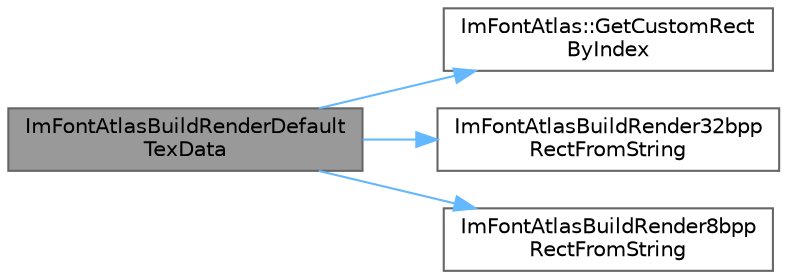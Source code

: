 digraph "ImFontAtlasBuildRenderDefaultTexData"
{
 // LATEX_PDF_SIZE
  bgcolor="transparent";
  edge [fontname=Helvetica,fontsize=10,labelfontname=Helvetica,labelfontsize=10];
  node [fontname=Helvetica,fontsize=10,shape=box,height=0.2,width=0.4];
  rankdir="LR";
  Node1 [id="Node000001",label="ImFontAtlasBuildRenderDefault\lTexData",height=0.2,width=0.4,color="gray40", fillcolor="grey60", style="filled", fontcolor="black",tooltip=" "];
  Node1 -> Node2 [id="edge1_Node000001_Node000002",color="steelblue1",style="solid",tooltip=" "];
  Node2 [id="Node000002",label="ImFontAtlas::GetCustomRect\lByIndex",height=0.2,width=0.4,color="grey40", fillcolor="white", style="filled",URL="$struct_im_font_atlas.html#a6a4c5f59c12c88a5c0429d6a6ec06481",tooltip=" "];
  Node1 -> Node3 [id="edge2_Node000001_Node000003",color="steelblue1",style="solid",tooltip=" "];
  Node3 [id="Node000003",label="ImFontAtlasBuildRender32bpp\lRectFromString",height=0.2,width=0.4,color="grey40", fillcolor="white", style="filled",URL="$imgui__draw_8cpp.html#a66ac51ad223da84c7167d4c9f4cfb2fb",tooltip=" "];
  Node1 -> Node4 [id="edge3_Node000001_Node000004",color="steelblue1",style="solid",tooltip=" "];
  Node4 [id="Node000004",label="ImFontAtlasBuildRender8bpp\lRectFromString",height=0.2,width=0.4,color="grey40", fillcolor="white", style="filled",URL="$imgui__draw_8cpp.html#acc7928ba77e5e06a342720ccf0a95ece",tooltip=" "];
}
